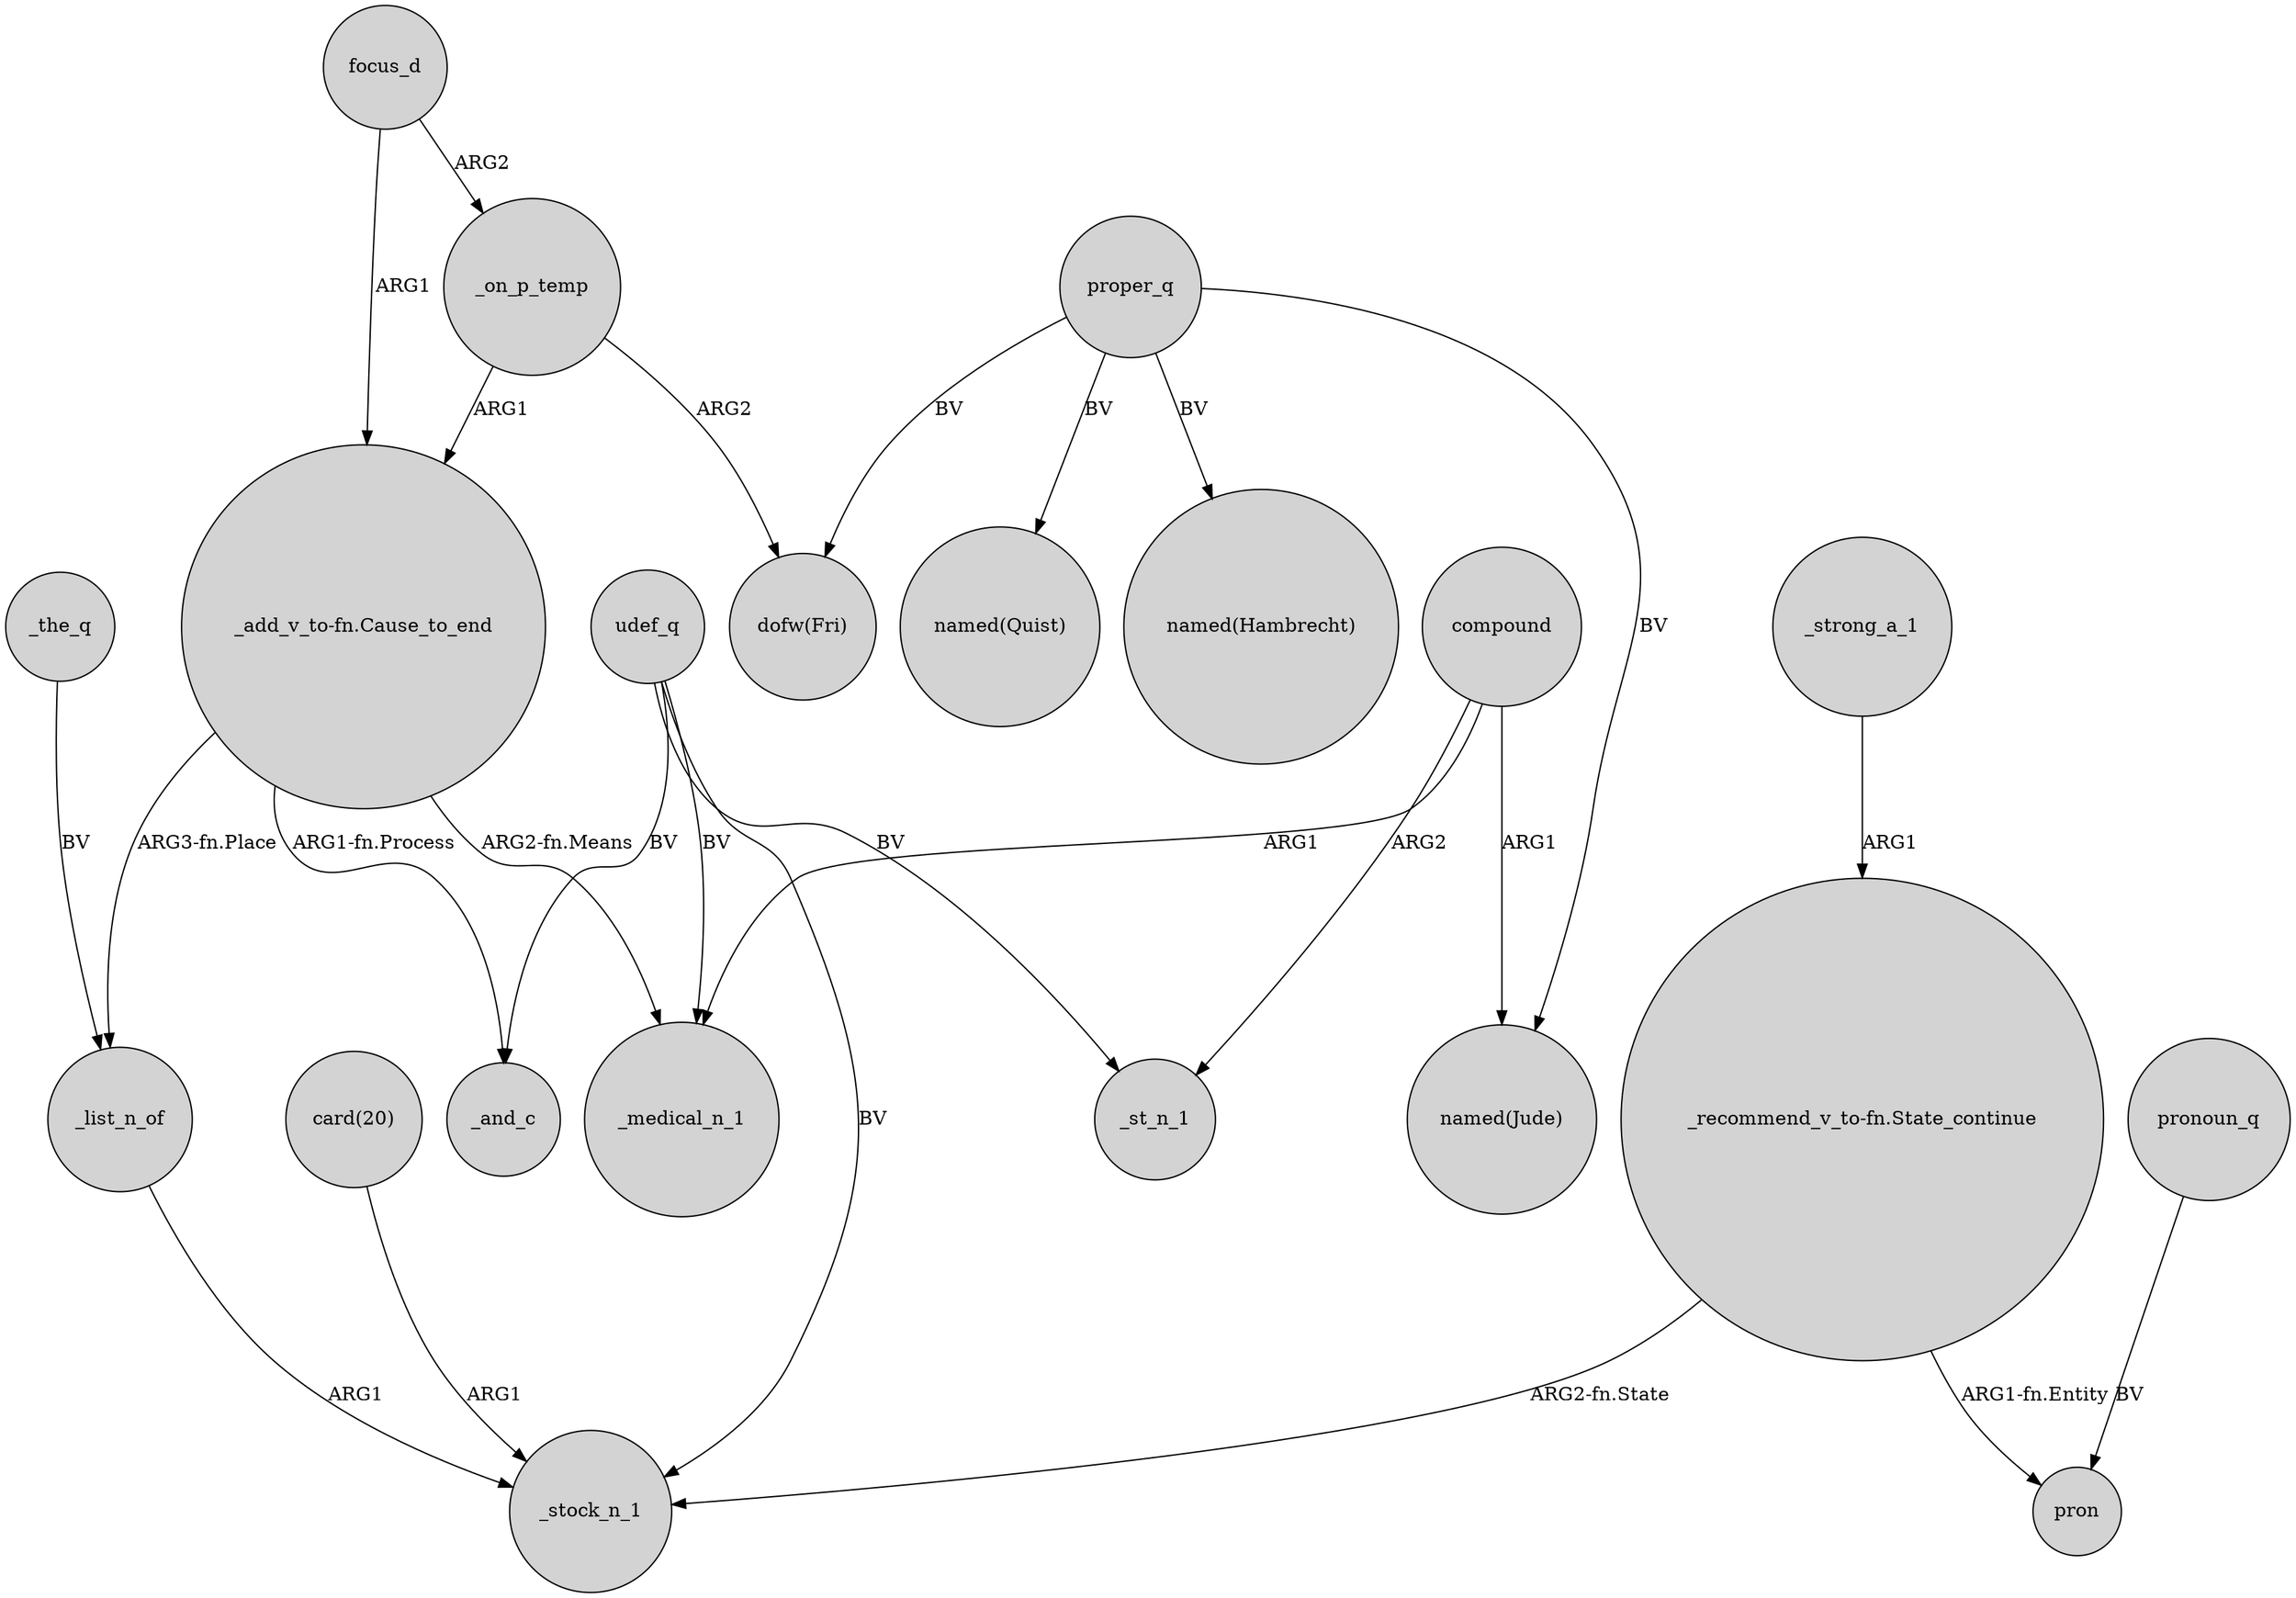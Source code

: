 digraph {
	node [shape=circle style=filled]
	udef_q -> _st_n_1 [label=BV]
	"_add_v_to-fn.Cause_to_end" -> _list_n_of [label="ARG3-fn.Place"]
	focus_d -> _on_p_temp [label=ARG2]
	"_add_v_to-fn.Cause_to_end" -> _medical_n_1 [label="ARG2-fn.Means"]
	focus_d -> "_add_v_to-fn.Cause_to_end" [label=ARG1]
	proper_q -> "dofw(Fri)" [label=BV]
	"_add_v_to-fn.Cause_to_end" -> _and_c [label="ARG1-fn.Process"]
	compound -> "named(Jude)" [label=ARG1]
	udef_q -> _and_c [label=BV]
	"card(20)" -> _stock_n_1 [label=ARG1]
	proper_q -> "named(Jude)" [label=BV]
	pronoun_q -> pron [label=BV]
	udef_q -> _stock_n_1 [label=BV]
	compound -> _medical_n_1 [label=ARG1]
	"_recommend_v_to-fn.State_continue" -> pron [label="ARG1-fn.Entity"]
	proper_q -> "named(Hambrecht)" [label=BV]
	udef_q -> _medical_n_1 [label=BV]
	_list_n_of -> _stock_n_1 [label=ARG1]
	_on_p_temp -> "dofw(Fri)" [label=ARG2]
	proper_q -> "named(Quist)" [label=BV]
	compound -> _st_n_1 [label=ARG2]
	"_recommend_v_to-fn.State_continue" -> _stock_n_1 [label="ARG2-fn.State"]
	_on_p_temp -> "_add_v_to-fn.Cause_to_end" [label=ARG1]
	_strong_a_1 -> "_recommend_v_to-fn.State_continue" [label=ARG1]
	_the_q -> _list_n_of [label=BV]
}

